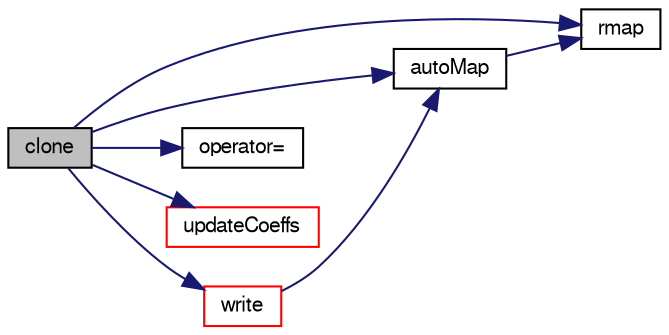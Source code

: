 digraph "clone"
{
  bgcolor="transparent";
  edge [fontname="FreeSans",fontsize="10",labelfontname="FreeSans",labelfontsize="10"];
  node [fontname="FreeSans",fontsize="10",shape=record];
  rankdir="LR";
  Node25 [label="clone",height=0.2,width=0.4,color="black", fillcolor="grey75", style="filled", fontcolor="black"];
  Node25 -> Node26 [color="midnightblue",fontsize="10",style="solid",fontname="FreeSans"];
  Node26 [label="autoMap",height=0.2,width=0.4,color="black",URL="$a22318.html#a0ab0c43ce90d756c88dd81e3d0a9eef5",tooltip="Map (and resize as needed) from self given a mapping object. "];
  Node26 -> Node27 [color="midnightblue",fontsize="10",style="solid",fontname="FreeSans"];
  Node27 [label="rmap",height=0.2,width=0.4,color="black",URL="$a22318.html#abe233fd0f00c5f2012c2a8f57f20f5cb",tooltip="Reverse map the given fvPatchField onto this fvPatchField. "];
  Node25 -> Node28 [color="midnightblue",fontsize="10",style="solid",fontname="FreeSans"];
  Node28 [label="operator=",height=0.2,width=0.4,color="black",URL="$a22318.html#a3c43947d30e6d33aa1f3c482fe1be7fe"];
  Node25 -> Node27 [color="midnightblue",fontsize="10",style="solid",fontname="FreeSans"];
  Node25 -> Node29 [color="midnightblue",fontsize="10",style="solid",fontname="FreeSans"];
  Node29 [label="updateCoeffs",height=0.2,width=0.4,color="red",URL="$a22318.html#a7e24eafac629d3733181cd942d4c902f",tooltip="Update the coefficients associated with the patch field. "];
  Node25 -> Node31 [color="midnightblue",fontsize="10",style="solid",fontname="FreeSans"];
  Node31 [label="write",height=0.2,width=0.4,color="red",URL="$a22318.html#a293fdfec8bdfbd5c3913ab4c9f3454ff",tooltip="Write. "];
  Node31 -> Node26 [color="midnightblue",fontsize="10",style="solid",fontname="FreeSans"];
}
